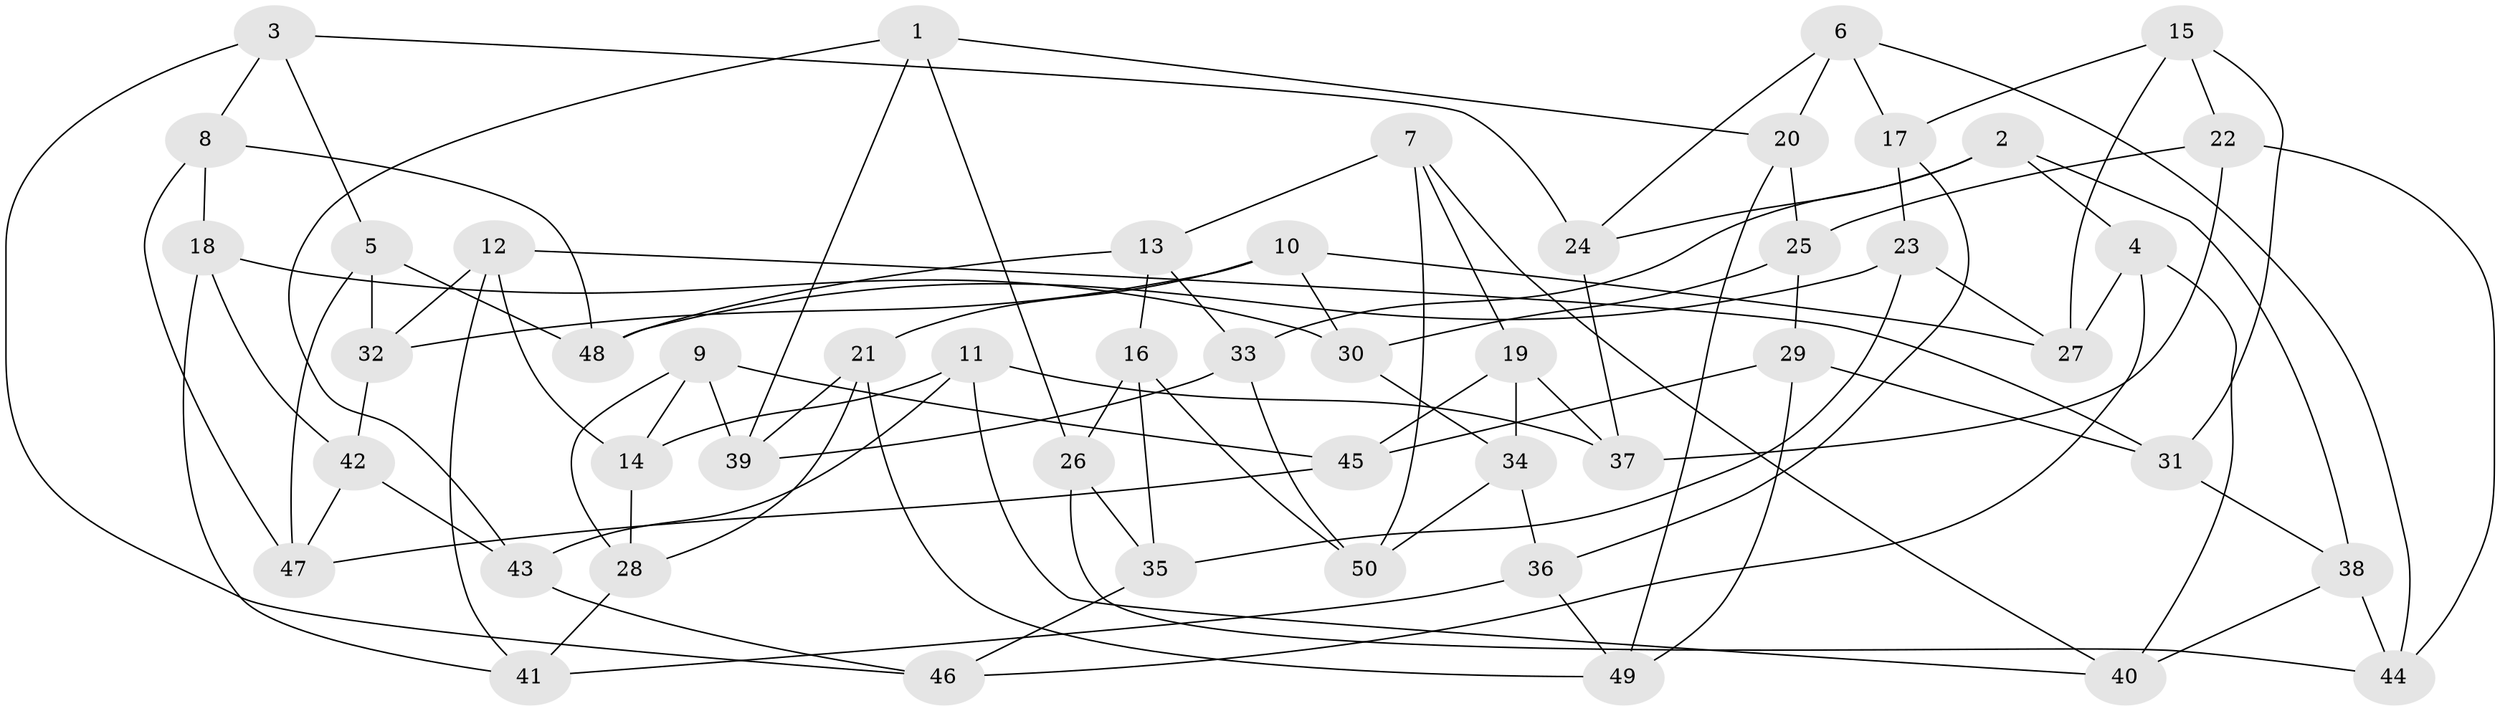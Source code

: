 // coarse degree distribution, {10: 0.06451612903225806, 9: 0.03225806451612903, 4: 0.6451612903225806, 2: 0.03225806451612903, 8: 0.06451612903225806, 3: 0.16129032258064516}
// Generated by graph-tools (version 1.1) at 2025/53/03/04/25 22:53:34]
// undirected, 50 vertices, 100 edges
graph export_dot {
  node [color=gray90,style=filled];
  1;
  2;
  3;
  4;
  5;
  6;
  7;
  8;
  9;
  10;
  11;
  12;
  13;
  14;
  15;
  16;
  17;
  18;
  19;
  20;
  21;
  22;
  23;
  24;
  25;
  26;
  27;
  28;
  29;
  30;
  31;
  32;
  33;
  34;
  35;
  36;
  37;
  38;
  39;
  40;
  41;
  42;
  43;
  44;
  45;
  46;
  47;
  48;
  49;
  50;
  1 -- 26;
  1 -- 39;
  1 -- 20;
  1 -- 43;
  2 -- 24;
  2 -- 38;
  2 -- 33;
  2 -- 4;
  3 -- 46;
  3 -- 5;
  3 -- 24;
  3 -- 8;
  4 -- 46;
  4 -- 27;
  4 -- 40;
  5 -- 47;
  5 -- 48;
  5 -- 32;
  6 -- 44;
  6 -- 20;
  6 -- 17;
  6 -- 24;
  7 -- 13;
  7 -- 19;
  7 -- 40;
  7 -- 50;
  8 -- 18;
  8 -- 47;
  8 -- 48;
  9 -- 14;
  9 -- 39;
  9 -- 28;
  9 -- 45;
  10 -- 30;
  10 -- 21;
  10 -- 32;
  10 -- 27;
  11 -- 37;
  11 -- 40;
  11 -- 43;
  11 -- 14;
  12 -- 41;
  12 -- 32;
  12 -- 14;
  12 -- 31;
  13 -- 33;
  13 -- 48;
  13 -- 16;
  14 -- 28;
  15 -- 31;
  15 -- 17;
  15 -- 27;
  15 -- 22;
  16 -- 35;
  16 -- 26;
  16 -- 50;
  17 -- 23;
  17 -- 36;
  18 -- 30;
  18 -- 42;
  18 -- 41;
  19 -- 45;
  19 -- 34;
  19 -- 37;
  20 -- 49;
  20 -- 25;
  21 -- 49;
  21 -- 28;
  21 -- 39;
  22 -- 25;
  22 -- 37;
  22 -- 44;
  23 -- 27;
  23 -- 48;
  23 -- 35;
  24 -- 37;
  25 -- 29;
  25 -- 30;
  26 -- 44;
  26 -- 35;
  28 -- 41;
  29 -- 49;
  29 -- 31;
  29 -- 45;
  30 -- 34;
  31 -- 38;
  32 -- 42;
  33 -- 50;
  33 -- 39;
  34 -- 36;
  34 -- 50;
  35 -- 46;
  36 -- 41;
  36 -- 49;
  38 -- 40;
  38 -- 44;
  42 -- 47;
  42 -- 43;
  43 -- 46;
  45 -- 47;
}

